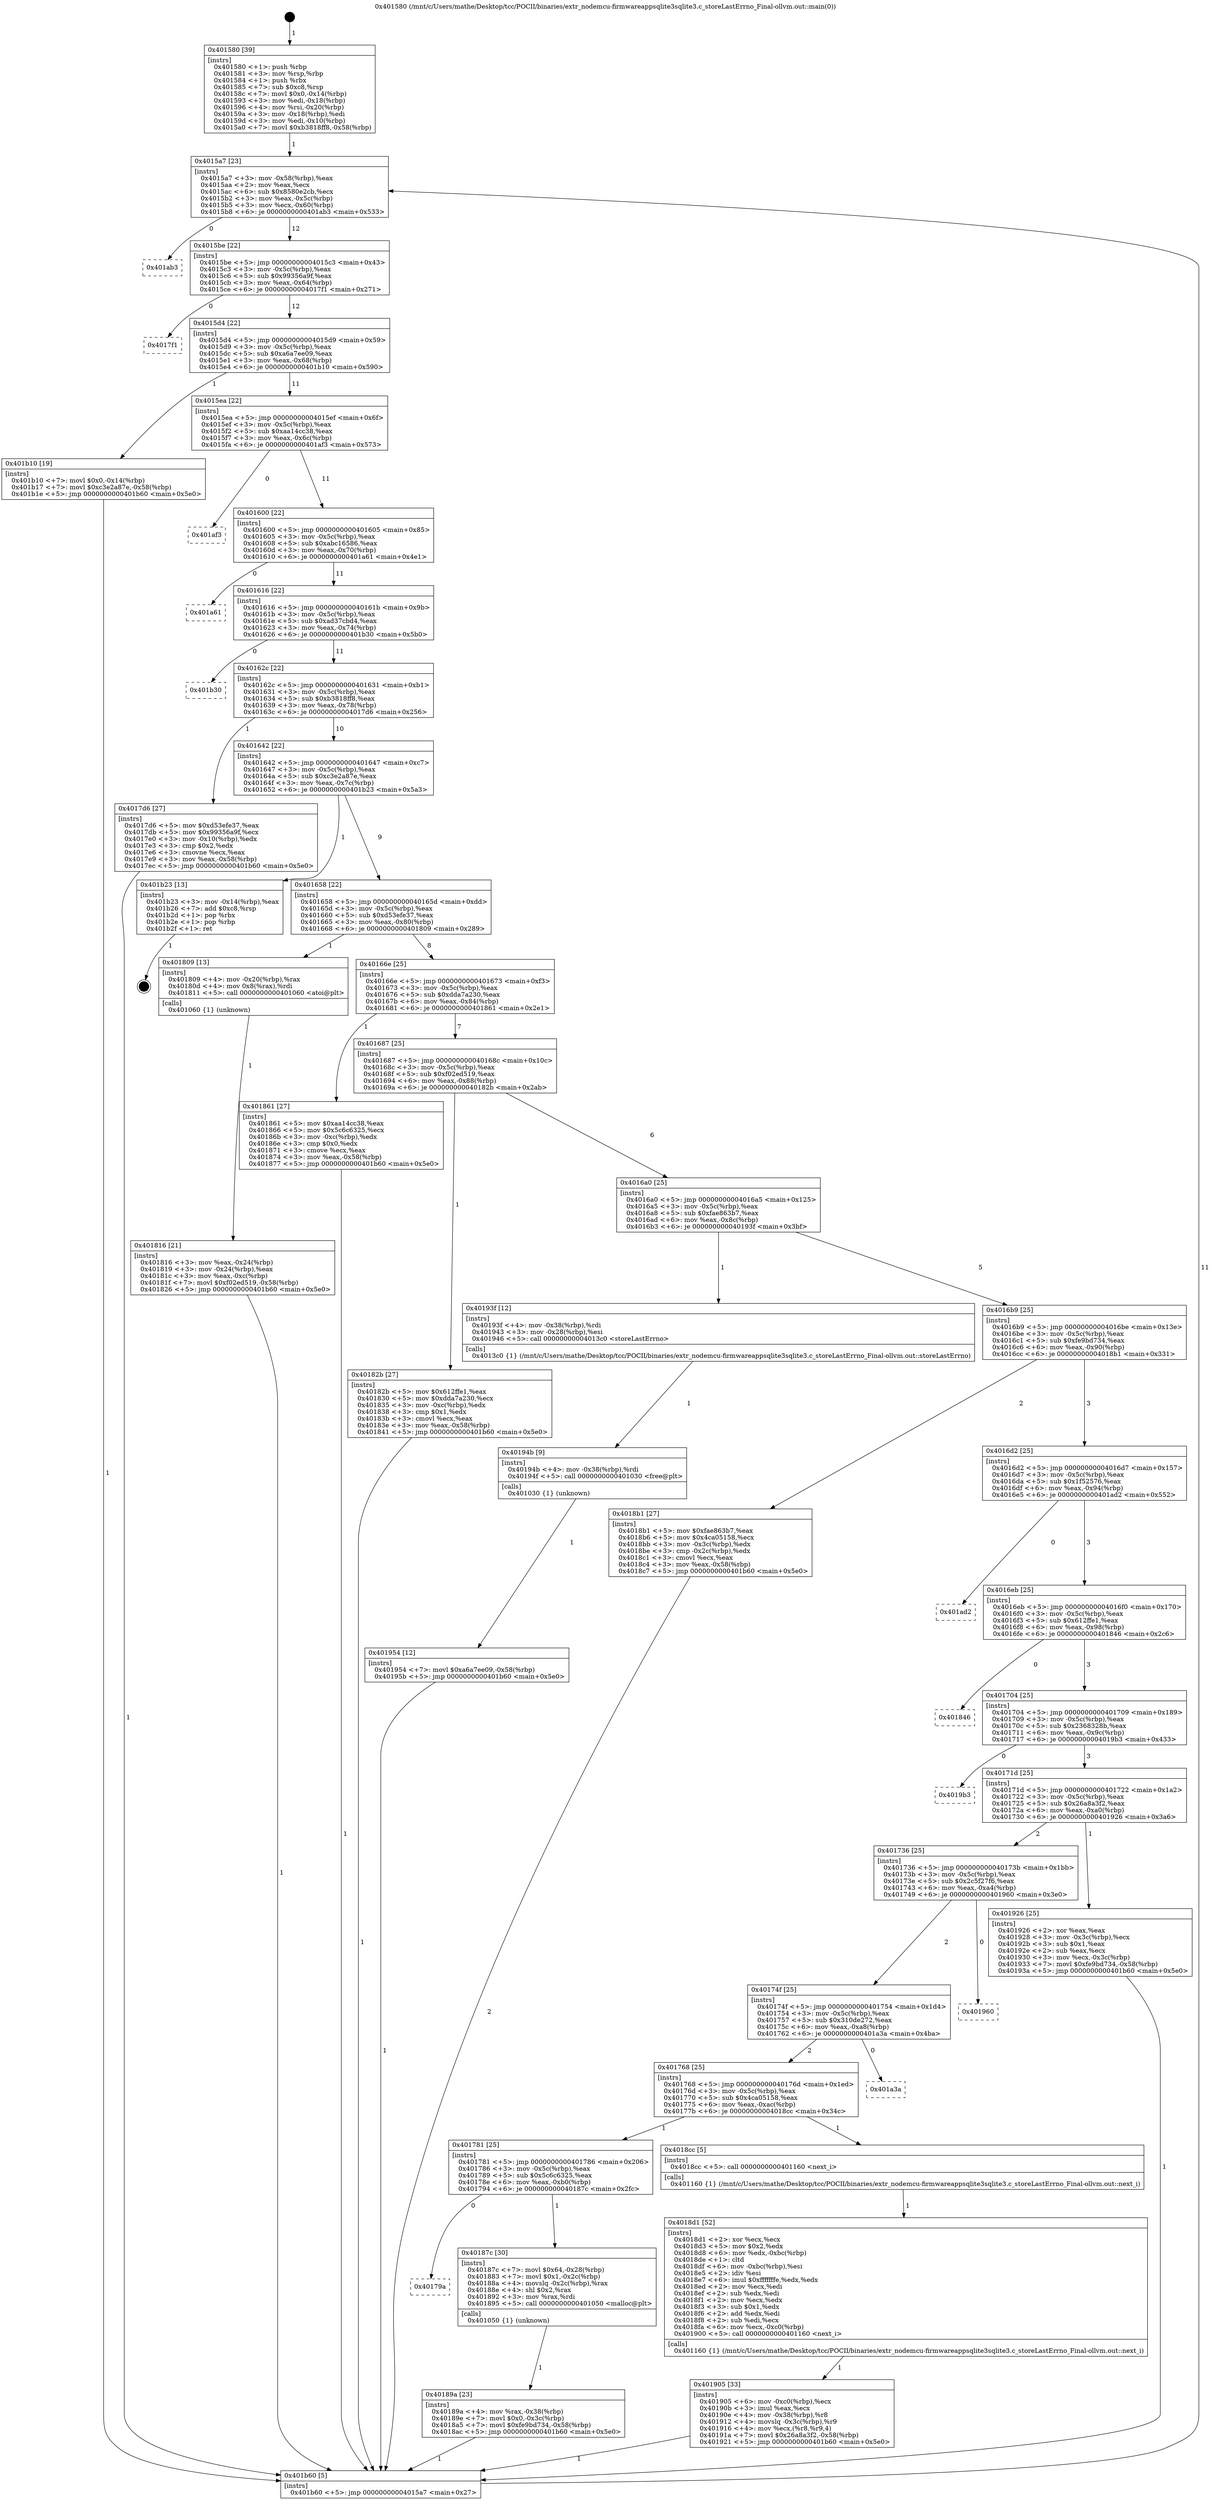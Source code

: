 digraph "0x401580" {
  label = "0x401580 (/mnt/c/Users/mathe/Desktop/tcc/POCII/binaries/extr_nodemcu-firmwareappsqlite3sqlite3.c_storeLastErrno_Final-ollvm.out::main(0))"
  labelloc = "t"
  node[shape=record]

  Entry [label="",width=0.3,height=0.3,shape=circle,fillcolor=black,style=filled]
  "0x4015a7" [label="{
     0x4015a7 [23]\l
     | [instrs]\l
     &nbsp;&nbsp;0x4015a7 \<+3\>: mov -0x58(%rbp),%eax\l
     &nbsp;&nbsp;0x4015aa \<+2\>: mov %eax,%ecx\l
     &nbsp;&nbsp;0x4015ac \<+6\>: sub $0x8580e2cb,%ecx\l
     &nbsp;&nbsp;0x4015b2 \<+3\>: mov %eax,-0x5c(%rbp)\l
     &nbsp;&nbsp;0x4015b5 \<+3\>: mov %ecx,-0x60(%rbp)\l
     &nbsp;&nbsp;0x4015b8 \<+6\>: je 0000000000401ab3 \<main+0x533\>\l
  }"]
  "0x401ab3" [label="{
     0x401ab3\l
  }", style=dashed]
  "0x4015be" [label="{
     0x4015be [22]\l
     | [instrs]\l
     &nbsp;&nbsp;0x4015be \<+5\>: jmp 00000000004015c3 \<main+0x43\>\l
     &nbsp;&nbsp;0x4015c3 \<+3\>: mov -0x5c(%rbp),%eax\l
     &nbsp;&nbsp;0x4015c6 \<+5\>: sub $0x99356a9f,%eax\l
     &nbsp;&nbsp;0x4015cb \<+3\>: mov %eax,-0x64(%rbp)\l
     &nbsp;&nbsp;0x4015ce \<+6\>: je 00000000004017f1 \<main+0x271\>\l
  }"]
  Exit [label="",width=0.3,height=0.3,shape=circle,fillcolor=black,style=filled,peripheries=2]
  "0x4017f1" [label="{
     0x4017f1\l
  }", style=dashed]
  "0x4015d4" [label="{
     0x4015d4 [22]\l
     | [instrs]\l
     &nbsp;&nbsp;0x4015d4 \<+5\>: jmp 00000000004015d9 \<main+0x59\>\l
     &nbsp;&nbsp;0x4015d9 \<+3\>: mov -0x5c(%rbp),%eax\l
     &nbsp;&nbsp;0x4015dc \<+5\>: sub $0xa6a7ee09,%eax\l
     &nbsp;&nbsp;0x4015e1 \<+3\>: mov %eax,-0x68(%rbp)\l
     &nbsp;&nbsp;0x4015e4 \<+6\>: je 0000000000401b10 \<main+0x590\>\l
  }"]
  "0x401954" [label="{
     0x401954 [12]\l
     | [instrs]\l
     &nbsp;&nbsp;0x401954 \<+7\>: movl $0xa6a7ee09,-0x58(%rbp)\l
     &nbsp;&nbsp;0x40195b \<+5\>: jmp 0000000000401b60 \<main+0x5e0\>\l
  }"]
  "0x401b10" [label="{
     0x401b10 [19]\l
     | [instrs]\l
     &nbsp;&nbsp;0x401b10 \<+7\>: movl $0x0,-0x14(%rbp)\l
     &nbsp;&nbsp;0x401b17 \<+7\>: movl $0xc3e2a87e,-0x58(%rbp)\l
     &nbsp;&nbsp;0x401b1e \<+5\>: jmp 0000000000401b60 \<main+0x5e0\>\l
  }"]
  "0x4015ea" [label="{
     0x4015ea [22]\l
     | [instrs]\l
     &nbsp;&nbsp;0x4015ea \<+5\>: jmp 00000000004015ef \<main+0x6f\>\l
     &nbsp;&nbsp;0x4015ef \<+3\>: mov -0x5c(%rbp),%eax\l
     &nbsp;&nbsp;0x4015f2 \<+5\>: sub $0xaa14cc38,%eax\l
     &nbsp;&nbsp;0x4015f7 \<+3\>: mov %eax,-0x6c(%rbp)\l
     &nbsp;&nbsp;0x4015fa \<+6\>: je 0000000000401af3 \<main+0x573\>\l
  }"]
  "0x40194b" [label="{
     0x40194b [9]\l
     | [instrs]\l
     &nbsp;&nbsp;0x40194b \<+4\>: mov -0x38(%rbp),%rdi\l
     &nbsp;&nbsp;0x40194f \<+5\>: call 0000000000401030 \<free@plt\>\l
     | [calls]\l
     &nbsp;&nbsp;0x401030 \{1\} (unknown)\l
  }"]
  "0x401af3" [label="{
     0x401af3\l
  }", style=dashed]
  "0x401600" [label="{
     0x401600 [22]\l
     | [instrs]\l
     &nbsp;&nbsp;0x401600 \<+5\>: jmp 0000000000401605 \<main+0x85\>\l
     &nbsp;&nbsp;0x401605 \<+3\>: mov -0x5c(%rbp),%eax\l
     &nbsp;&nbsp;0x401608 \<+5\>: sub $0xabc16586,%eax\l
     &nbsp;&nbsp;0x40160d \<+3\>: mov %eax,-0x70(%rbp)\l
     &nbsp;&nbsp;0x401610 \<+6\>: je 0000000000401a61 \<main+0x4e1\>\l
  }"]
  "0x401905" [label="{
     0x401905 [33]\l
     | [instrs]\l
     &nbsp;&nbsp;0x401905 \<+6\>: mov -0xc0(%rbp),%ecx\l
     &nbsp;&nbsp;0x40190b \<+3\>: imul %eax,%ecx\l
     &nbsp;&nbsp;0x40190e \<+4\>: mov -0x38(%rbp),%r8\l
     &nbsp;&nbsp;0x401912 \<+4\>: movslq -0x3c(%rbp),%r9\l
     &nbsp;&nbsp;0x401916 \<+4\>: mov %ecx,(%r8,%r9,4)\l
     &nbsp;&nbsp;0x40191a \<+7\>: movl $0x26a8a3f2,-0x58(%rbp)\l
     &nbsp;&nbsp;0x401921 \<+5\>: jmp 0000000000401b60 \<main+0x5e0\>\l
  }"]
  "0x401a61" [label="{
     0x401a61\l
  }", style=dashed]
  "0x401616" [label="{
     0x401616 [22]\l
     | [instrs]\l
     &nbsp;&nbsp;0x401616 \<+5\>: jmp 000000000040161b \<main+0x9b\>\l
     &nbsp;&nbsp;0x40161b \<+3\>: mov -0x5c(%rbp),%eax\l
     &nbsp;&nbsp;0x40161e \<+5\>: sub $0xad37cbd4,%eax\l
     &nbsp;&nbsp;0x401623 \<+3\>: mov %eax,-0x74(%rbp)\l
     &nbsp;&nbsp;0x401626 \<+6\>: je 0000000000401b30 \<main+0x5b0\>\l
  }"]
  "0x4018d1" [label="{
     0x4018d1 [52]\l
     | [instrs]\l
     &nbsp;&nbsp;0x4018d1 \<+2\>: xor %ecx,%ecx\l
     &nbsp;&nbsp;0x4018d3 \<+5\>: mov $0x2,%edx\l
     &nbsp;&nbsp;0x4018d8 \<+6\>: mov %edx,-0xbc(%rbp)\l
     &nbsp;&nbsp;0x4018de \<+1\>: cltd\l
     &nbsp;&nbsp;0x4018df \<+6\>: mov -0xbc(%rbp),%esi\l
     &nbsp;&nbsp;0x4018e5 \<+2\>: idiv %esi\l
     &nbsp;&nbsp;0x4018e7 \<+6\>: imul $0xfffffffe,%edx,%edx\l
     &nbsp;&nbsp;0x4018ed \<+2\>: mov %ecx,%edi\l
     &nbsp;&nbsp;0x4018ef \<+2\>: sub %edx,%edi\l
     &nbsp;&nbsp;0x4018f1 \<+2\>: mov %ecx,%edx\l
     &nbsp;&nbsp;0x4018f3 \<+3\>: sub $0x1,%edx\l
     &nbsp;&nbsp;0x4018f6 \<+2\>: add %edx,%edi\l
     &nbsp;&nbsp;0x4018f8 \<+2\>: sub %edi,%ecx\l
     &nbsp;&nbsp;0x4018fa \<+6\>: mov %ecx,-0xc0(%rbp)\l
     &nbsp;&nbsp;0x401900 \<+5\>: call 0000000000401160 \<next_i\>\l
     | [calls]\l
     &nbsp;&nbsp;0x401160 \{1\} (/mnt/c/Users/mathe/Desktop/tcc/POCII/binaries/extr_nodemcu-firmwareappsqlite3sqlite3.c_storeLastErrno_Final-ollvm.out::next_i)\l
  }"]
  "0x401b30" [label="{
     0x401b30\l
  }", style=dashed]
  "0x40162c" [label="{
     0x40162c [22]\l
     | [instrs]\l
     &nbsp;&nbsp;0x40162c \<+5\>: jmp 0000000000401631 \<main+0xb1\>\l
     &nbsp;&nbsp;0x401631 \<+3\>: mov -0x5c(%rbp),%eax\l
     &nbsp;&nbsp;0x401634 \<+5\>: sub $0xb3818ff8,%eax\l
     &nbsp;&nbsp;0x401639 \<+3\>: mov %eax,-0x78(%rbp)\l
     &nbsp;&nbsp;0x40163c \<+6\>: je 00000000004017d6 \<main+0x256\>\l
  }"]
  "0x40189a" [label="{
     0x40189a [23]\l
     | [instrs]\l
     &nbsp;&nbsp;0x40189a \<+4\>: mov %rax,-0x38(%rbp)\l
     &nbsp;&nbsp;0x40189e \<+7\>: movl $0x0,-0x3c(%rbp)\l
     &nbsp;&nbsp;0x4018a5 \<+7\>: movl $0xfe9bd734,-0x58(%rbp)\l
     &nbsp;&nbsp;0x4018ac \<+5\>: jmp 0000000000401b60 \<main+0x5e0\>\l
  }"]
  "0x4017d6" [label="{
     0x4017d6 [27]\l
     | [instrs]\l
     &nbsp;&nbsp;0x4017d6 \<+5\>: mov $0xd53efe37,%eax\l
     &nbsp;&nbsp;0x4017db \<+5\>: mov $0x99356a9f,%ecx\l
     &nbsp;&nbsp;0x4017e0 \<+3\>: mov -0x10(%rbp),%edx\l
     &nbsp;&nbsp;0x4017e3 \<+3\>: cmp $0x2,%edx\l
     &nbsp;&nbsp;0x4017e6 \<+3\>: cmovne %ecx,%eax\l
     &nbsp;&nbsp;0x4017e9 \<+3\>: mov %eax,-0x58(%rbp)\l
     &nbsp;&nbsp;0x4017ec \<+5\>: jmp 0000000000401b60 \<main+0x5e0\>\l
  }"]
  "0x401642" [label="{
     0x401642 [22]\l
     | [instrs]\l
     &nbsp;&nbsp;0x401642 \<+5\>: jmp 0000000000401647 \<main+0xc7\>\l
     &nbsp;&nbsp;0x401647 \<+3\>: mov -0x5c(%rbp),%eax\l
     &nbsp;&nbsp;0x40164a \<+5\>: sub $0xc3e2a87e,%eax\l
     &nbsp;&nbsp;0x40164f \<+3\>: mov %eax,-0x7c(%rbp)\l
     &nbsp;&nbsp;0x401652 \<+6\>: je 0000000000401b23 \<main+0x5a3\>\l
  }"]
  "0x401b60" [label="{
     0x401b60 [5]\l
     | [instrs]\l
     &nbsp;&nbsp;0x401b60 \<+5\>: jmp 00000000004015a7 \<main+0x27\>\l
  }"]
  "0x401580" [label="{
     0x401580 [39]\l
     | [instrs]\l
     &nbsp;&nbsp;0x401580 \<+1\>: push %rbp\l
     &nbsp;&nbsp;0x401581 \<+3\>: mov %rsp,%rbp\l
     &nbsp;&nbsp;0x401584 \<+1\>: push %rbx\l
     &nbsp;&nbsp;0x401585 \<+7\>: sub $0xc8,%rsp\l
     &nbsp;&nbsp;0x40158c \<+7\>: movl $0x0,-0x14(%rbp)\l
     &nbsp;&nbsp;0x401593 \<+3\>: mov %edi,-0x18(%rbp)\l
     &nbsp;&nbsp;0x401596 \<+4\>: mov %rsi,-0x20(%rbp)\l
     &nbsp;&nbsp;0x40159a \<+3\>: mov -0x18(%rbp),%edi\l
     &nbsp;&nbsp;0x40159d \<+3\>: mov %edi,-0x10(%rbp)\l
     &nbsp;&nbsp;0x4015a0 \<+7\>: movl $0xb3818ff8,-0x58(%rbp)\l
  }"]
  "0x40179a" [label="{
     0x40179a\l
  }", style=dashed]
  "0x401b23" [label="{
     0x401b23 [13]\l
     | [instrs]\l
     &nbsp;&nbsp;0x401b23 \<+3\>: mov -0x14(%rbp),%eax\l
     &nbsp;&nbsp;0x401b26 \<+7\>: add $0xc8,%rsp\l
     &nbsp;&nbsp;0x401b2d \<+1\>: pop %rbx\l
     &nbsp;&nbsp;0x401b2e \<+1\>: pop %rbp\l
     &nbsp;&nbsp;0x401b2f \<+1\>: ret\l
  }"]
  "0x401658" [label="{
     0x401658 [22]\l
     | [instrs]\l
     &nbsp;&nbsp;0x401658 \<+5\>: jmp 000000000040165d \<main+0xdd\>\l
     &nbsp;&nbsp;0x40165d \<+3\>: mov -0x5c(%rbp),%eax\l
     &nbsp;&nbsp;0x401660 \<+5\>: sub $0xd53efe37,%eax\l
     &nbsp;&nbsp;0x401665 \<+3\>: mov %eax,-0x80(%rbp)\l
     &nbsp;&nbsp;0x401668 \<+6\>: je 0000000000401809 \<main+0x289\>\l
  }"]
  "0x40187c" [label="{
     0x40187c [30]\l
     | [instrs]\l
     &nbsp;&nbsp;0x40187c \<+7\>: movl $0x64,-0x28(%rbp)\l
     &nbsp;&nbsp;0x401883 \<+7\>: movl $0x1,-0x2c(%rbp)\l
     &nbsp;&nbsp;0x40188a \<+4\>: movslq -0x2c(%rbp),%rax\l
     &nbsp;&nbsp;0x40188e \<+4\>: shl $0x2,%rax\l
     &nbsp;&nbsp;0x401892 \<+3\>: mov %rax,%rdi\l
     &nbsp;&nbsp;0x401895 \<+5\>: call 0000000000401050 \<malloc@plt\>\l
     | [calls]\l
     &nbsp;&nbsp;0x401050 \{1\} (unknown)\l
  }"]
  "0x401809" [label="{
     0x401809 [13]\l
     | [instrs]\l
     &nbsp;&nbsp;0x401809 \<+4\>: mov -0x20(%rbp),%rax\l
     &nbsp;&nbsp;0x40180d \<+4\>: mov 0x8(%rax),%rdi\l
     &nbsp;&nbsp;0x401811 \<+5\>: call 0000000000401060 \<atoi@plt\>\l
     | [calls]\l
     &nbsp;&nbsp;0x401060 \{1\} (unknown)\l
  }"]
  "0x40166e" [label="{
     0x40166e [25]\l
     | [instrs]\l
     &nbsp;&nbsp;0x40166e \<+5\>: jmp 0000000000401673 \<main+0xf3\>\l
     &nbsp;&nbsp;0x401673 \<+3\>: mov -0x5c(%rbp),%eax\l
     &nbsp;&nbsp;0x401676 \<+5\>: sub $0xdda7a230,%eax\l
     &nbsp;&nbsp;0x40167b \<+6\>: mov %eax,-0x84(%rbp)\l
     &nbsp;&nbsp;0x401681 \<+6\>: je 0000000000401861 \<main+0x2e1\>\l
  }"]
  "0x401816" [label="{
     0x401816 [21]\l
     | [instrs]\l
     &nbsp;&nbsp;0x401816 \<+3\>: mov %eax,-0x24(%rbp)\l
     &nbsp;&nbsp;0x401819 \<+3\>: mov -0x24(%rbp),%eax\l
     &nbsp;&nbsp;0x40181c \<+3\>: mov %eax,-0xc(%rbp)\l
     &nbsp;&nbsp;0x40181f \<+7\>: movl $0xf02ed519,-0x58(%rbp)\l
     &nbsp;&nbsp;0x401826 \<+5\>: jmp 0000000000401b60 \<main+0x5e0\>\l
  }"]
  "0x401781" [label="{
     0x401781 [25]\l
     | [instrs]\l
     &nbsp;&nbsp;0x401781 \<+5\>: jmp 0000000000401786 \<main+0x206\>\l
     &nbsp;&nbsp;0x401786 \<+3\>: mov -0x5c(%rbp),%eax\l
     &nbsp;&nbsp;0x401789 \<+5\>: sub $0x5c6c6325,%eax\l
     &nbsp;&nbsp;0x40178e \<+6\>: mov %eax,-0xb0(%rbp)\l
     &nbsp;&nbsp;0x401794 \<+6\>: je 000000000040187c \<main+0x2fc\>\l
  }"]
  "0x401861" [label="{
     0x401861 [27]\l
     | [instrs]\l
     &nbsp;&nbsp;0x401861 \<+5\>: mov $0xaa14cc38,%eax\l
     &nbsp;&nbsp;0x401866 \<+5\>: mov $0x5c6c6325,%ecx\l
     &nbsp;&nbsp;0x40186b \<+3\>: mov -0xc(%rbp),%edx\l
     &nbsp;&nbsp;0x40186e \<+3\>: cmp $0x0,%edx\l
     &nbsp;&nbsp;0x401871 \<+3\>: cmove %ecx,%eax\l
     &nbsp;&nbsp;0x401874 \<+3\>: mov %eax,-0x58(%rbp)\l
     &nbsp;&nbsp;0x401877 \<+5\>: jmp 0000000000401b60 \<main+0x5e0\>\l
  }"]
  "0x401687" [label="{
     0x401687 [25]\l
     | [instrs]\l
     &nbsp;&nbsp;0x401687 \<+5\>: jmp 000000000040168c \<main+0x10c\>\l
     &nbsp;&nbsp;0x40168c \<+3\>: mov -0x5c(%rbp),%eax\l
     &nbsp;&nbsp;0x40168f \<+5\>: sub $0xf02ed519,%eax\l
     &nbsp;&nbsp;0x401694 \<+6\>: mov %eax,-0x88(%rbp)\l
     &nbsp;&nbsp;0x40169a \<+6\>: je 000000000040182b \<main+0x2ab\>\l
  }"]
  "0x4018cc" [label="{
     0x4018cc [5]\l
     | [instrs]\l
     &nbsp;&nbsp;0x4018cc \<+5\>: call 0000000000401160 \<next_i\>\l
     | [calls]\l
     &nbsp;&nbsp;0x401160 \{1\} (/mnt/c/Users/mathe/Desktop/tcc/POCII/binaries/extr_nodemcu-firmwareappsqlite3sqlite3.c_storeLastErrno_Final-ollvm.out::next_i)\l
  }"]
  "0x40182b" [label="{
     0x40182b [27]\l
     | [instrs]\l
     &nbsp;&nbsp;0x40182b \<+5\>: mov $0x612ffe1,%eax\l
     &nbsp;&nbsp;0x401830 \<+5\>: mov $0xdda7a230,%ecx\l
     &nbsp;&nbsp;0x401835 \<+3\>: mov -0xc(%rbp),%edx\l
     &nbsp;&nbsp;0x401838 \<+3\>: cmp $0x1,%edx\l
     &nbsp;&nbsp;0x40183b \<+3\>: cmovl %ecx,%eax\l
     &nbsp;&nbsp;0x40183e \<+3\>: mov %eax,-0x58(%rbp)\l
     &nbsp;&nbsp;0x401841 \<+5\>: jmp 0000000000401b60 \<main+0x5e0\>\l
  }"]
  "0x4016a0" [label="{
     0x4016a0 [25]\l
     | [instrs]\l
     &nbsp;&nbsp;0x4016a0 \<+5\>: jmp 00000000004016a5 \<main+0x125\>\l
     &nbsp;&nbsp;0x4016a5 \<+3\>: mov -0x5c(%rbp),%eax\l
     &nbsp;&nbsp;0x4016a8 \<+5\>: sub $0xfae863b7,%eax\l
     &nbsp;&nbsp;0x4016ad \<+6\>: mov %eax,-0x8c(%rbp)\l
     &nbsp;&nbsp;0x4016b3 \<+6\>: je 000000000040193f \<main+0x3bf\>\l
  }"]
  "0x401768" [label="{
     0x401768 [25]\l
     | [instrs]\l
     &nbsp;&nbsp;0x401768 \<+5\>: jmp 000000000040176d \<main+0x1ed\>\l
     &nbsp;&nbsp;0x40176d \<+3\>: mov -0x5c(%rbp),%eax\l
     &nbsp;&nbsp;0x401770 \<+5\>: sub $0x4ca05158,%eax\l
     &nbsp;&nbsp;0x401775 \<+6\>: mov %eax,-0xac(%rbp)\l
     &nbsp;&nbsp;0x40177b \<+6\>: je 00000000004018cc \<main+0x34c\>\l
  }"]
  "0x40193f" [label="{
     0x40193f [12]\l
     | [instrs]\l
     &nbsp;&nbsp;0x40193f \<+4\>: mov -0x38(%rbp),%rdi\l
     &nbsp;&nbsp;0x401943 \<+3\>: mov -0x28(%rbp),%esi\l
     &nbsp;&nbsp;0x401946 \<+5\>: call 00000000004013c0 \<storeLastErrno\>\l
     | [calls]\l
     &nbsp;&nbsp;0x4013c0 \{1\} (/mnt/c/Users/mathe/Desktop/tcc/POCII/binaries/extr_nodemcu-firmwareappsqlite3sqlite3.c_storeLastErrno_Final-ollvm.out::storeLastErrno)\l
  }"]
  "0x4016b9" [label="{
     0x4016b9 [25]\l
     | [instrs]\l
     &nbsp;&nbsp;0x4016b9 \<+5\>: jmp 00000000004016be \<main+0x13e\>\l
     &nbsp;&nbsp;0x4016be \<+3\>: mov -0x5c(%rbp),%eax\l
     &nbsp;&nbsp;0x4016c1 \<+5\>: sub $0xfe9bd734,%eax\l
     &nbsp;&nbsp;0x4016c6 \<+6\>: mov %eax,-0x90(%rbp)\l
     &nbsp;&nbsp;0x4016cc \<+6\>: je 00000000004018b1 \<main+0x331\>\l
  }"]
  "0x401a3a" [label="{
     0x401a3a\l
  }", style=dashed]
  "0x4018b1" [label="{
     0x4018b1 [27]\l
     | [instrs]\l
     &nbsp;&nbsp;0x4018b1 \<+5\>: mov $0xfae863b7,%eax\l
     &nbsp;&nbsp;0x4018b6 \<+5\>: mov $0x4ca05158,%ecx\l
     &nbsp;&nbsp;0x4018bb \<+3\>: mov -0x3c(%rbp),%edx\l
     &nbsp;&nbsp;0x4018be \<+3\>: cmp -0x2c(%rbp),%edx\l
     &nbsp;&nbsp;0x4018c1 \<+3\>: cmovl %ecx,%eax\l
     &nbsp;&nbsp;0x4018c4 \<+3\>: mov %eax,-0x58(%rbp)\l
     &nbsp;&nbsp;0x4018c7 \<+5\>: jmp 0000000000401b60 \<main+0x5e0\>\l
  }"]
  "0x4016d2" [label="{
     0x4016d2 [25]\l
     | [instrs]\l
     &nbsp;&nbsp;0x4016d2 \<+5\>: jmp 00000000004016d7 \<main+0x157\>\l
     &nbsp;&nbsp;0x4016d7 \<+3\>: mov -0x5c(%rbp),%eax\l
     &nbsp;&nbsp;0x4016da \<+5\>: sub $0x1f52576,%eax\l
     &nbsp;&nbsp;0x4016df \<+6\>: mov %eax,-0x94(%rbp)\l
     &nbsp;&nbsp;0x4016e5 \<+6\>: je 0000000000401ad2 \<main+0x552\>\l
  }"]
  "0x40174f" [label="{
     0x40174f [25]\l
     | [instrs]\l
     &nbsp;&nbsp;0x40174f \<+5\>: jmp 0000000000401754 \<main+0x1d4\>\l
     &nbsp;&nbsp;0x401754 \<+3\>: mov -0x5c(%rbp),%eax\l
     &nbsp;&nbsp;0x401757 \<+5\>: sub $0x310de272,%eax\l
     &nbsp;&nbsp;0x40175c \<+6\>: mov %eax,-0xa8(%rbp)\l
     &nbsp;&nbsp;0x401762 \<+6\>: je 0000000000401a3a \<main+0x4ba\>\l
  }"]
  "0x401ad2" [label="{
     0x401ad2\l
  }", style=dashed]
  "0x4016eb" [label="{
     0x4016eb [25]\l
     | [instrs]\l
     &nbsp;&nbsp;0x4016eb \<+5\>: jmp 00000000004016f0 \<main+0x170\>\l
     &nbsp;&nbsp;0x4016f0 \<+3\>: mov -0x5c(%rbp),%eax\l
     &nbsp;&nbsp;0x4016f3 \<+5\>: sub $0x612ffe1,%eax\l
     &nbsp;&nbsp;0x4016f8 \<+6\>: mov %eax,-0x98(%rbp)\l
     &nbsp;&nbsp;0x4016fe \<+6\>: je 0000000000401846 \<main+0x2c6\>\l
  }"]
  "0x401960" [label="{
     0x401960\l
  }", style=dashed]
  "0x401846" [label="{
     0x401846\l
  }", style=dashed]
  "0x401704" [label="{
     0x401704 [25]\l
     | [instrs]\l
     &nbsp;&nbsp;0x401704 \<+5\>: jmp 0000000000401709 \<main+0x189\>\l
     &nbsp;&nbsp;0x401709 \<+3\>: mov -0x5c(%rbp),%eax\l
     &nbsp;&nbsp;0x40170c \<+5\>: sub $0x2368328b,%eax\l
     &nbsp;&nbsp;0x401711 \<+6\>: mov %eax,-0x9c(%rbp)\l
     &nbsp;&nbsp;0x401717 \<+6\>: je 00000000004019b3 \<main+0x433\>\l
  }"]
  "0x401736" [label="{
     0x401736 [25]\l
     | [instrs]\l
     &nbsp;&nbsp;0x401736 \<+5\>: jmp 000000000040173b \<main+0x1bb\>\l
     &nbsp;&nbsp;0x40173b \<+3\>: mov -0x5c(%rbp),%eax\l
     &nbsp;&nbsp;0x40173e \<+5\>: sub $0x2c5f27f6,%eax\l
     &nbsp;&nbsp;0x401743 \<+6\>: mov %eax,-0xa4(%rbp)\l
     &nbsp;&nbsp;0x401749 \<+6\>: je 0000000000401960 \<main+0x3e0\>\l
  }"]
  "0x4019b3" [label="{
     0x4019b3\l
  }", style=dashed]
  "0x40171d" [label="{
     0x40171d [25]\l
     | [instrs]\l
     &nbsp;&nbsp;0x40171d \<+5\>: jmp 0000000000401722 \<main+0x1a2\>\l
     &nbsp;&nbsp;0x401722 \<+3\>: mov -0x5c(%rbp),%eax\l
     &nbsp;&nbsp;0x401725 \<+5\>: sub $0x26a8a3f2,%eax\l
     &nbsp;&nbsp;0x40172a \<+6\>: mov %eax,-0xa0(%rbp)\l
     &nbsp;&nbsp;0x401730 \<+6\>: je 0000000000401926 \<main+0x3a6\>\l
  }"]
  "0x401926" [label="{
     0x401926 [25]\l
     | [instrs]\l
     &nbsp;&nbsp;0x401926 \<+2\>: xor %eax,%eax\l
     &nbsp;&nbsp;0x401928 \<+3\>: mov -0x3c(%rbp),%ecx\l
     &nbsp;&nbsp;0x40192b \<+3\>: sub $0x1,%eax\l
     &nbsp;&nbsp;0x40192e \<+2\>: sub %eax,%ecx\l
     &nbsp;&nbsp;0x401930 \<+3\>: mov %ecx,-0x3c(%rbp)\l
     &nbsp;&nbsp;0x401933 \<+7\>: movl $0xfe9bd734,-0x58(%rbp)\l
     &nbsp;&nbsp;0x40193a \<+5\>: jmp 0000000000401b60 \<main+0x5e0\>\l
  }"]
  Entry -> "0x401580" [label=" 1"]
  "0x4015a7" -> "0x401ab3" [label=" 0"]
  "0x4015a7" -> "0x4015be" [label=" 12"]
  "0x401b23" -> Exit [label=" 1"]
  "0x4015be" -> "0x4017f1" [label=" 0"]
  "0x4015be" -> "0x4015d4" [label=" 12"]
  "0x401b10" -> "0x401b60" [label=" 1"]
  "0x4015d4" -> "0x401b10" [label=" 1"]
  "0x4015d4" -> "0x4015ea" [label=" 11"]
  "0x401954" -> "0x401b60" [label=" 1"]
  "0x4015ea" -> "0x401af3" [label=" 0"]
  "0x4015ea" -> "0x401600" [label=" 11"]
  "0x40194b" -> "0x401954" [label=" 1"]
  "0x401600" -> "0x401a61" [label=" 0"]
  "0x401600" -> "0x401616" [label=" 11"]
  "0x40193f" -> "0x40194b" [label=" 1"]
  "0x401616" -> "0x401b30" [label=" 0"]
  "0x401616" -> "0x40162c" [label=" 11"]
  "0x401926" -> "0x401b60" [label=" 1"]
  "0x40162c" -> "0x4017d6" [label=" 1"]
  "0x40162c" -> "0x401642" [label=" 10"]
  "0x4017d6" -> "0x401b60" [label=" 1"]
  "0x401580" -> "0x4015a7" [label=" 1"]
  "0x401b60" -> "0x4015a7" [label=" 11"]
  "0x401905" -> "0x401b60" [label=" 1"]
  "0x401642" -> "0x401b23" [label=" 1"]
  "0x401642" -> "0x401658" [label=" 9"]
  "0x4018d1" -> "0x401905" [label=" 1"]
  "0x401658" -> "0x401809" [label=" 1"]
  "0x401658" -> "0x40166e" [label=" 8"]
  "0x401809" -> "0x401816" [label=" 1"]
  "0x401816" -> "0x401b60" [label=" 1"]
  "0x4018cc" -> "0x4018d1" [label=" 1"]
  "0x40166e" -> "0x401861" [label=" 1"]
  "0x40166e" -> "0x401687" [label=" 7"]
  "0x40189a" -> "0x401b60" [label=" 1"]
  "0x401687" -> "0x40182b" [label=" 1"]
  "0x401687" -> "0x4016a0" [label=" 6"]
  "0x40182b" -> "0x401b60" [label=" 1"]
  "0x401861" -> "0x401b60" [label=" 1"]
  "0x40187c" -> "0x40189a" [label=" 1"]
  "0x4016a0" -> "0x40193f" [label=" 1"]
  "0x4016a0" -> "0x4016b9" [label=" 5"]
  "0x401781" -> "0x40187c" [label=" 1"]
  "0x4016b9" -> "0x4018b1" [label=" 2"]
  "0x4016b9" -> "0x4016d2" [label=" 3"]
  "0x4018b1" -> "0x401b60" [label=" 2"]
  "0x4016d2" -> "0x401ad2" [label=" 0"]
  "0x4016d2" -> "0x4016eb" [label=" 3"]
  "0x401768" -> "0x4018cc" [label=" 1"]
  "0x4016eb" -> "0x401846" [label=" 0"]
  "0x4016eb" -> "0x401704" [label=" 3"]
  "0x401781" -> "0x40179a" [label=" 0"]
  "0x401704" -> "0x4019b3" [label=" 0"]
  "0x401704" -> "0x40171d" [label=" 3"]
  "0x40174f" -> "0x401a3a" [label=" 0"]
  "0x40171d" -> "0x401926" [label=" 1"]
  "0x40171d" -> "0x401736" [label=" 2"]
  "0x40174f" -> "0x401768" [label=" 2"]
  "0x401736" -> "0x401960" [label=" 0"]
  "0x401736" -> "0x40174f" [label=" 2"]
  "0x401768" -> "0x401781" [label=" 1"]
}
